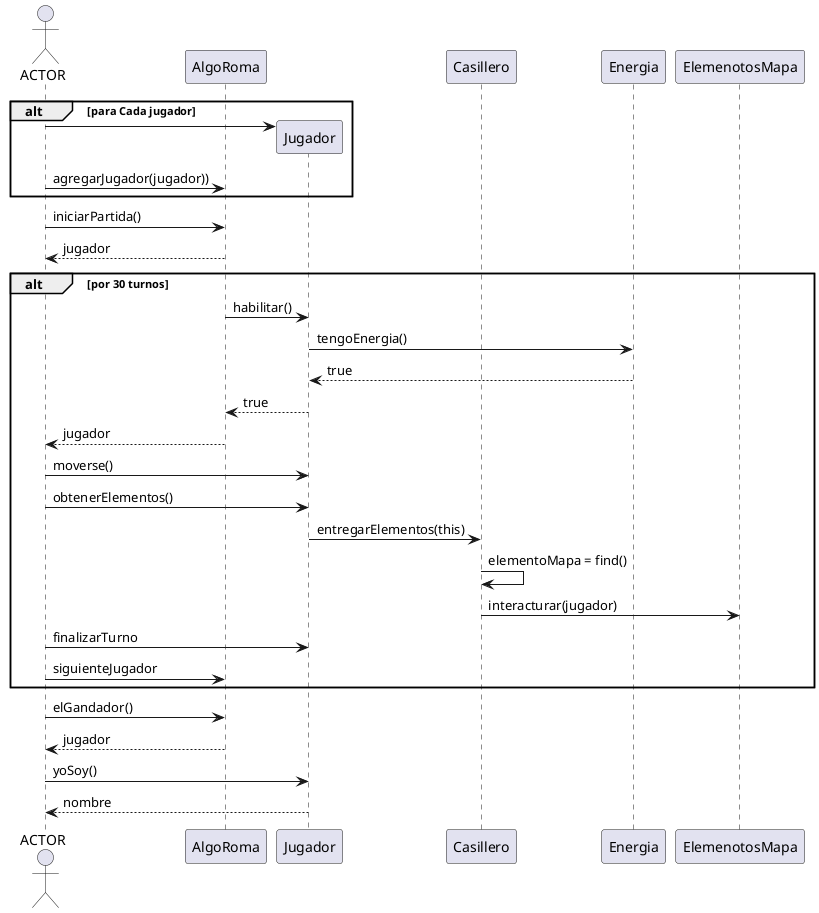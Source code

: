 @startuml

actor ACTOR

actor ACTOR
participant AlgoRoma
participant Jugador
participant Casillero

alt para Cada jugador
create Jugador
ACTOR -> Jugador
ACTOR -> AlgoRoma: agregarJugador(jugador))
end

ACTOR -> AlgoRoma: iniciarPartida()
AlgoRoma --> ACTOR: jugador
alt por 30 turnos
AlgoRoma -> Jugador: habilitar()
Jugador -> Energia: tengoEnergia()
Energia --> Jugador: true
Jugador --> AlgoRoma: true
AlgoRoma --> ACTOR: jugador
ACTOR -> Jugador: moverse()
ACTOR -> Jugador: obtenerElementos()
Jugador -> Casillero: entregarElementos(this)
Casillero -> Casillero: elementoMapa = find()
Casillero -> ElemenotosMapa: interacturar(jugador)
ACTOR -> Jugador: finalizarTurno
ACTOR -> AlgoRoma: siguienteJugador
end

ACTOR -> AlgoRoma: elGandador()
AlgoRoma --> ACTOR: jugador

ACTOR -> Jugador: yoSoy()
Jugador --> ACTOR: nombre
@enduml